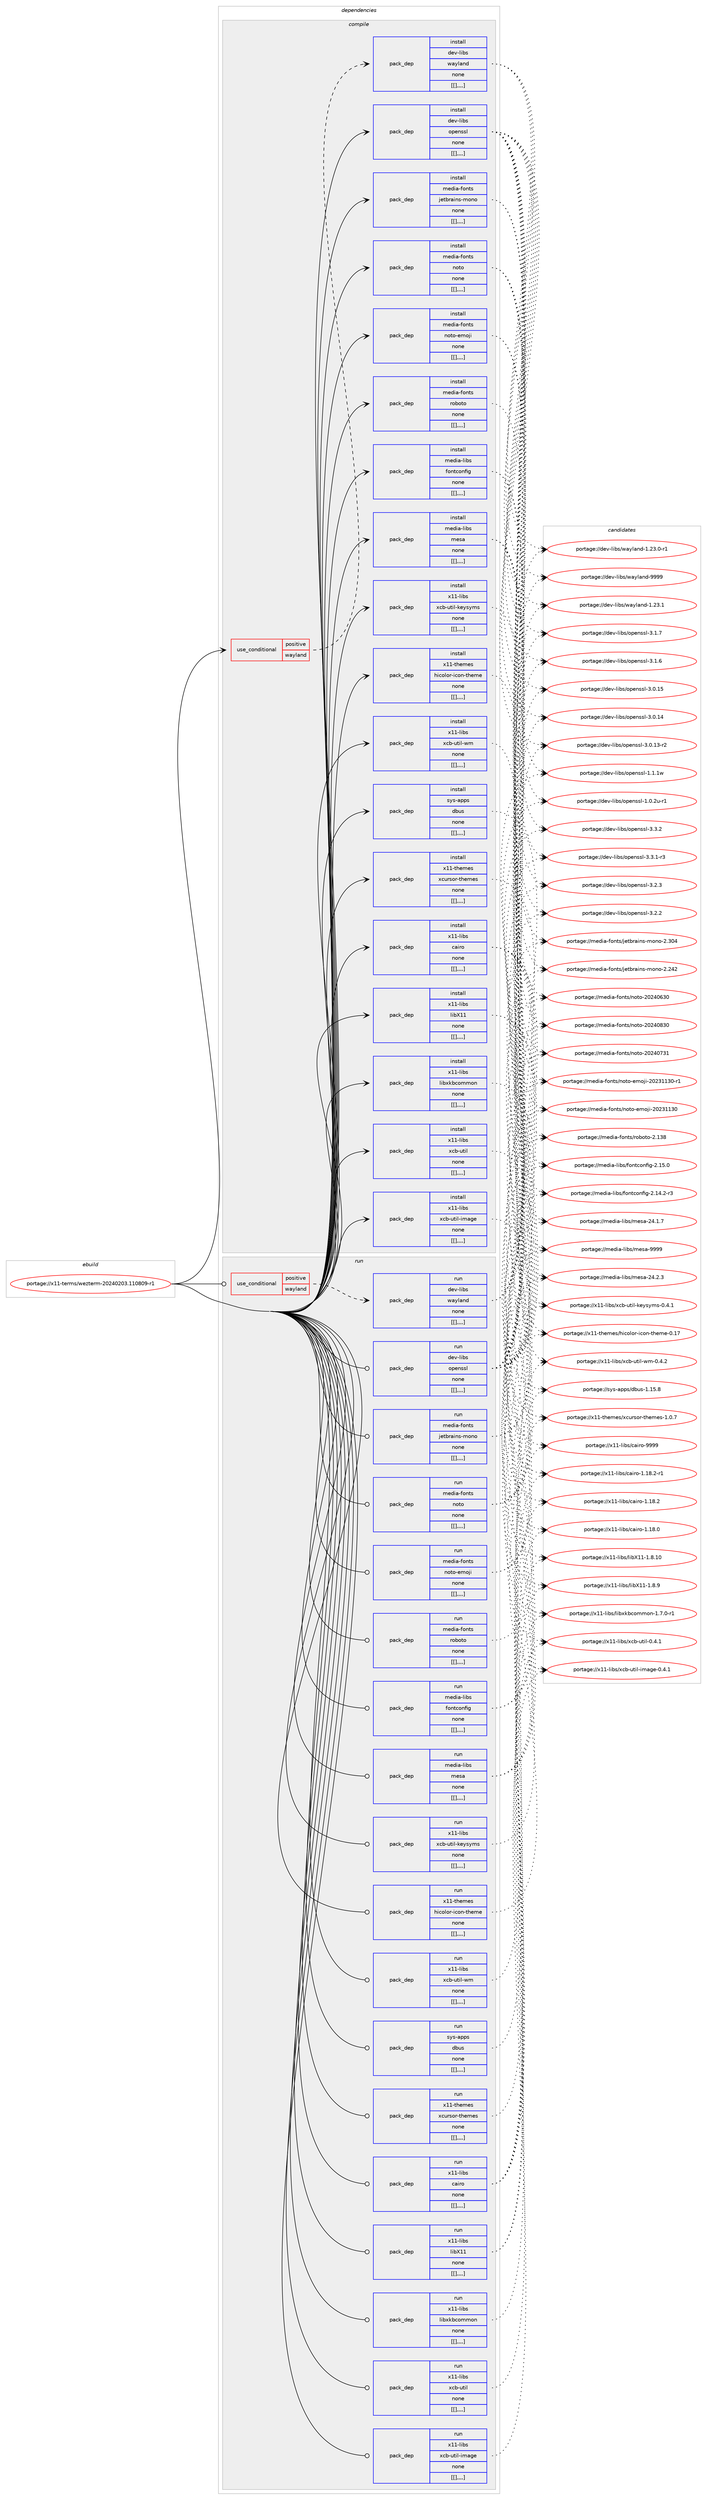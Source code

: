 digraph prolog {

# *************
# Graph options
# *************

newrank=true;
concentrate=true;
compound=true;
graph [rankdir=LR,fontname=Helvetica,fontsize=10,ranksep=1.5];#, ranksep=2.5, nodesep=0.2];
edge  [arrowhead=vee];
node  [fontname=Helvetica,fontsize=10];

# **********
# The ebuild
# **********

subgraph cluster_leftcol {
color=gray;
label=<<i>ebuild</i>>;
id [label="portage://x11-terms/wezterm-20240203.110809-r1", color=red, width=4, href="../x11-terms/wezterm-20240203.110809-r1.svg"];
}

# ****************
# The dependencies
# ****************

subgraph cluster_midcol {
color=gray;
label=<<i>dependencies</i>>;
subgraph cluster_compile {
fillcolor="#eeeeee";
style=filled;
label=<<i>compile</i>>;
subgraph cond128428 {
dependency481149 [label=<<TABLE BORDER="0" CELLBORDER="1" CELLSPACING="0" CELLPADDING="4"><TR><TD ROWSPAN="3" CELLPADDING="10">use_conditional</TD></TR><TR><TD>positive</TD></TR><TR><TD>wayland</TD></TR></TABLE>>, shape=none, color=red];
subgraph pack349274 {
dependency481150 [label=<<TABLE BORDER="0" CELLBORDER="1" CELLSPACING="0" CELLPADDING="4" WIDTH="220"><TR><TD ROWSPAN="6" CELLPADDING="30">pack_dep</TD></TR><TR><TD WIDTH="110">install</TD></TR><TR><TD>dev-libs</TD></TR><TR><TD>wayland</TD></TR><TR><TD>none</TD></TR><TR><TD>[[],,,,]</TD></TR></TABLE>>, shape=none, color=blue];
}
dependency481149:e -> dependency481150:w [weight=20,style="dashed",arrowhead="vee"];
}
id:e -> dependency481149:w [weight=20,style="solid",arrowhead="vee"];
subgraph pack349275 {
dependency481151 [label=<<TABLE BORDER="0" CELLBORDER="1" CELLSPACING="0" CELLPADDING="4" WIDTH="220"><TR><TD ROWSPAN="6" CELLPADDING="30">pack_dep</TD></TR><TR><TD WIDTH="110">install</TD></TR><TR><TD>dev-libs</TD></TR><TR><TD>openssl</TD></TR><TR><TD>none</TD></TR><TR><TD>[[],,,,]</TD></TR></TABLE>>, shape=none, color=blue];
}
id:e -> dependency481151:w [weight=20,style="solid",arrowhead="vee"];
subgraph pack349276 {
dependency481152 [label=<<TABLE BORDER="0" CELLBORDER="1" CELLSPACING="0" CELLPADDING="4" WIDTH="220"><TR><TD ROWSPAN="6" CELLPADDING="30">pack_dep</TD></TR><TR><TD WIDTH="110">install</TD></TR><TR><TD>media-fonts</TD></TR><TR><TD>jetbrains-mono</TD></TR><TR><TD>none</TD></TR><TR><TD>[[],,,,]</TD></TR></TABLE>>, shape=none, color=blue];
}
id:e -> dependency481152:w [weight=20,style="solid",arrowhead="vee"];
subgraph pack349277 {
dependency481153 [label=<<TABLE BORDER="0" CELLBORDER="1" CELLSPACING="0" CELLPADDING="4" WIDTH="220"><TR><TD ROWSPAN="6" CELLPADDING="30">pack_dep</TD></TR><TR><TD WIDTH="110">install</TD></TR><TR><TD>media-fonts</TD></TR><TR><TD>noto</TD></TR><TR><TD>none</TD></TR><TR><TD>[[],,,,]</TD></TR></TABLE>>, shape=none, color=blue];
}
id:e -> dependency481153:w [weight=20,style="solid",arrowhead="vee"];
subgraph pack349278 {
dependency481154 [label=<<TABLE BORDER="0" CELLBORDER="1" CELLSPACING="0" CELLPADDING="4" WIDTH="220"><TR><TD ROWSPAN="6" CELLPADDING="30">pack_dep</TD></TR><TR><TD WIDTH="110">install</TD></TR><TR><TD>media-fonts</TD></TR><TR><TD>noto-emoji</TD></TR><TR><TD>none</TD></TR><TR><TD>[[],,,,]</TD></TR></TABLE>>, shape=none, color=blue];
}
id:e -> dependency481154:w [weight=20,style="solid",arrowhead="vee"];
subgraph pack349279 {
dependency481155 [label=<<TABLE BORDER="0" CELLBORDER="1" CELLSPACING="0" CELLPADDING="4" WIDTH="220"><TR><TD ROWSPAN="6" CELLPADDING="30">pack_dep</TD></TR><TR><TD WIDTH="110">install</TD></TR><TR><TD>media-fonts</TD></TR><TR><TD>roboto</TD></TR><TR><TD>none</TD></TR><TR><TD>[[],,,,]</TD></TR></TABLE>>, shape=none, color=blue];
}
id:e -> dependency481155:w [weight=20,style="solid",arrowhead="vee"];
subgraph pack349280 {
dependency481156 [label=<<TABLE BORDER="0" CELLBORDER="1" CELLSPACING="0" CELLPADDING="4" WIDTH="220"><TR><TD ROWSPAN="6" CELLPADDING="30">pack_dep</TD></TR><TR><TD WIDTH="110">install</TD></TR><TR><TD>media-libs</TD></TR><TR><TD>fontconfig</TD></TR><TR><TD>none</TD></TR><TR><TD>[[],,,,]</TD></TR></TABLE>>, shape=none, color=blue];
}
id:e -> dependency481156:w [weight=20,style="solid",arrowhead="vee"];
subgraph pack349281 {
dependency481157 [label=<<TABLE BORDER="0" CELLBORDER="1" CELLSPACING="0" CELLPADDING="4" WIDTH="220"><TR><TD ROWSPAN="6" CELLPADDING="30">pack_dep</TD></TR><TR><TD WIDTH="110">install</TD></TR><TR><TD>media-libs</TD></TR><TR><TD>mesa</TD></TR><TR><TD>none</TD></TR><TR><TD>[[],,,,]</TD></TR></TABLE>>, shape=none, color=blue];
}
id:e -> dependency481157:w [weight=20,style="solid",arrowhead="vee"];
subgraph pack349282 {
dependency481158 [label=<<TABLE BORDER="0" CELLBORDER="1" CELLSPACING="0" CELLPADDING="4" WIDTH="220"><TR><TD ROWSPAN="6" CELLPADDING="30">pack_dep</TD></TR><TR><TD WIDTH="110">install</TD></TR><TR><TD>sys-apps</TD></TR><TR><TD>dbus</TD></TR><TR><TD>none</TD></TR><TR><TD>[[],,,,]</TD></TR></TABLE>>, shape=none, color=blue];
}
id:e -> dependency481158:w [weight=20,style="solid",arrowhead="vee"];
subgraph pack349283 {
dependency481159 [label=<<TABLE BORDER="0" CELLBORDER="1" CELLSPACING="0" CELLPADDING="4" WIDTH="220"><TR><TD ROWSPAN="6" CELLPADDING="30">pack_dep</TD></TR><TR><TD WIDTH="110">install</TD></TR><TR><TD>x11-libs</TD></TR><TR><TD>cairo</TD></TR><TR><TD>none</TD></TR><TR><TD>[[],,,,]</TD></TR></TABLE>>, shape=none, color=blue];
}
id:e -> dependency481159:w [weight=20,style="solid",arrowhead="vee"];
subgraph pack349284 {
dependency481160 [label=<<TABLE BORDER="0" CELLBORDER="1" CELLSPACING="0" CELLPADDING="4" WIDTH="220"><TR><TD ROWSPAN="6" CELLPADDING="30">pack_dep</TD></TR><TR><TD WIDTH="110">install</TD></TR><TR><TD>x11-libs</TD></TR><TR><TD>libX11</TD></TR><TR><TD>none</TD></TR><TR><TD>[[],,,,]</TD></TR></TABLE>>, shape=none, color=blue];
}
id:e -> dependency481160:w [weight=20,style="solid",arrowhead="vee"];
subgraph pack349285 {
dependency481161 [label=<<TABLE BORDER="0" CELLBORDER="1" CELLSPACING="0" CELLPADDING="4" WIDTH="220"><TR><TD ROWSPAN="6" CELLPADDING="30">pack_dep</TD></TR><TR><TD WIDTH="110">install</TD></TR><TR><TD>x11-libs</TD></TR><TR><TD>libxkbcommon</TD></TR><TR><TD>none</TD></TR><TR><TD>[[],,,,]</TD></TR></TABLE>>, shape=none, color=blue];
}
id:e -> dependency481161:w [weight=20,style="solid",arrowhead="vee"];
subgraph pack349286 {
dependency481162 [label=<<TABLE BORDER="0" CELLBORDER="1" CELLSPACING="0" CELLPADDING="4" WIDTH="220"><TR><TD ROWSPAN="6" CELLPADDING="30">pack_dep</TD></TR><TR><TD WIDTH="110">install</TD></TR><TR><TD>x11-libs</TD></TR><TR><TD>xcb-util</TD></TR><TR><TD>none</TD></TR><TR><TD>[[],,,,]</TD></TR></TABLE>>, shape=none, color=blue];
}
id:e -> dependency481162:w [weight=20,style="solid",arrowhead="vee"];
subgraph pack349287 {
dependency481163 [label=<<TABLE BORDER="0" CELLBORDER="1" CELLSPACING="0" CELLPADDING="4" WIDTH="220"><TR><TD ROWSPAN="6" CELLPADDING="30">pack_dep</TD></TR><TR><TD WIDTH="110">install</TD></TR><TR><TD>x11-libs</TD></TR><TR><TD>xcb-util-image</TD></TR><TR><TD>none</TD></TR><TR><TD>[[],,,,]</TD></TR></TABLE>>, shape=none, color=blue];
}
id:e -> dependency481163:w [weight=20,style="solid",arrowhead="vee"];
subgraph pack349288 {
dependency481164 [label=<<TABLE BORDER="0" CELLBORDER="1" CELLSPACING="0" CELLPADDING="4" WIDTH="220"><TR><TD ROWSPAN="6" CELLPADDING="30">pack_dep</TD></TR><TR><TD WIDTH="110">install</TD></TR><TR><TD>x11-libs</TD></TR><TR><TD>xcb-util-keysyms</TD></TR><TR><TD>none</TD></TR><TR><TD>[[],,,,]</TD></TR></TABLE>>, shape=none, color=blue];
}
id:e -> dependency481164:w [weight=20,style="solid",arrowhead="vee"];
subgraph pack349289 {
dependency481165 [label=<<TABLE BORDER="0" CELLBORDER="1" CELLSPACING="0" CELLPADDING="4" WIDTH="220"><TR><TD ROWSPAN="6" CELLPADDING="30">pack_dep</TD></TR><TR><TD WIDTH="110">install</TD></TR><TR><TD>x11-libs</TD></TR><TR><TD>xcb-util-wm</TD></TR><TR><TD>none</TD></TR><TR><TD>[[],,,,]</TD></TR></TABLE>>, shape=none, color=blue];
}
id:e -> dependency481165:w [weight=20,style="solid",arrowhead="vee"];
subgraph pack349290 {
dependency481166 [label=<<TABLE BORDER="0" CELLBORDER="1" CELLSPACING="0" CELLPADDING="4" WIDTH="220"><TR><TD ROWSPAN="6" CELLPADDING="30">pack_dep</TD></TR><TR><TD WIDTH="110">install</TD></TR><TR><TD>x11-themes</TD></TR><TR><TD>hicolor-icon-theme</TD></TR><TR><TD>none</TD></TR><TR><TD>[[],,,,]</TD></TR></TABLE>>, shape=none, color=blue];
}
id:e -> dependency481166:w [weight=20,style="solid",arrowhead="vee"];
subgraph pack349291 {
dependency481167 [label=<<TABLE BORDER="0" CELLBORDER="1" CELLSPACING="0" CELLPADDING="4" WIDTH="220"><TR><TD ROWSPAN="6" CELLPADDING="30">pack_dep</TD></TR><TR><TD WIDTH="110">install</TD></TR><TR><TD>x11-themes</TD></TR><TR><TD>xcursor-themes</TD></TR><TR><TD>none</TD></TR><TR><TD>[[],,,,]</TD></TR></TABLE>>, shape=none, color=blue];
}
id:e -> dependency481167:w [weight=20,style="solid",arrowhead="vee"];
}
subgraph cluster_compileandrun {
fillcolor="#eeeeee";
style=filled;
label=<<i>compile and run</i>>;
}
subgraph cluster_run {
fillcolor="#eeeeee";
style=filled;
label=<<i>run</i>>;
subgraph cond128429 {
dependency481168 [label=<<TABLE BORDER="0" CELLBORDER="1" CELLSPACING="0" CELLPADDING="4"><TR><TD ROWSPAN="3" CELLPADDING="10">use_conditional</TD></TR><TR><TD>positive</TD></TR><TR><TD>wayland</TD></TR></TABLE>>, shape=none, color=red];
subgraph pack349292 {
dependency481169 [label=<<TABLE BORDER="0" CELLBORDER="1" CELLSPACING="0" CELLPADDING="4" WIDTH="220"><TR><TD ROWSPAN="6" CELLPADDING="30">pack_dep</TD></TR><TR><TD WIDTH="110">run</TD></TR><TR><TD>dev-libs</TD></TR><TR><TD>wayland</TD></TR><TR><TD>none</TD></TR><TR><TD>[[],,,,]</TD></TR></TABLE>>, shape=none, color=blue];
}
dependency481168:e -> dependency481169:w [weight=20,style="dashed",arrowhead="vee"];
}
id:e -> dependency481168:w [weight=20,style="solid",arrowhead="odot"];
subgraph pack349293 {
dependency481170 [label=<<TABLE BORDER="0" CELLBORDER="1" CELLSPACING="0" CELLPADDING="4" WIDTH="220"><TR><TD ROWSPAN="6" CELLPADDING="30">pack_dep</TD></TR><TR><TD WIDTH="110">run</TD></TR><TR><TD>dev-libs</TD></TR><TR><TD>openssl</TD></TR><TR><TD>none</TD></TR><TR><TD>[[],,,,]</TD></TR></TABLE>>, shape=none, color=blue];
}
id:e -> dependency481170:w [weight=20,style="solid",arrowhead="odot"];
subgraph pack349294 {
dependency481171 [label=<<TABLE BORDER="0" CELLBORDER="1" CELLSPACING="0" CELLPADDING="4" WIDTH="220"><TR><TD ROWSPAN="6" CELLPADDING="30">pack_dep</TD></TR><TR><TD WIDTH="110">run</TD></TR><TR><TD>media-fonts</TD></TR><TR><TD>jetbrains-mono</TD></TR><TR><TD>none</TD></TR><TR><TD>[[],,,,]</TD></TR></TABLE>>, shape=none, color=blue];
}
id:e -> dependency481171:w [weight=20,style="solid",arrowhead="odot"];
subgraph pack349295 {
dependency481172 [label=<<TABLE BORDER="0" CELLBORDER="1" CELLSPACING="0" CELLPADDING="4" WIDTH="220"><TR><TD ROWSPAN="6" CELLPADDING="30">pack_dep</TD></TR><TR><TD WIDTH="110">run</TD></TR><TR><TD>media-fonts</TD></TR><TR><TD>noto</TD></TR><TR><TD>none</TD></TR><TR><TD>[[],,,,]</TD></TR></TABLE>>, shape=none, color=blue];
}
id:e -> dependency481172:w [weight=20,style="solid",arrowhead="odot"];
subgraph pack349296 {
dependency481173 [label=<<TABLE BORDER="0" CELLBORDER="1" CELLSPACING="0" CELLPADDING="4" WIDTH="220"><TR><TD ROWSPAN="6" CELLPADDING="30">pack_dep</TD></TR><TR><TD WIDTH="110">run</TD></TR><TR><TD>media-fonts</TD></TR><TR><TD>noto-emoji</TD></TR><TR><TD>none</TD></TR><TR><TD>[[],,,,]</TD></TR></TABLE>>, shape=none, color=blue];
}
id:e -> dependency481173:w [weight=20,style="solid",arrowhead="odot"];
subgraph pack349297 {
dependency481174 [label=<<TABLE BORDER="0" CELLBORDER="1" CELLSPACING="0" CELLPADDING="4" WIDTH="220"><TR><TD ROWSPAN="6" CELLPADDING="30">pack_dep</TD></TR><TR><TD WIDTH="110">run</TD></TR><TR><TD>media-fonts</TD></TR><TR><TD>roboto</TD></TR><TR><TD>none</TD></TR><TR><TD>[[],,,,]</TD></TR></TABLE>>, shape=none, color=blue];
}
id:e -> dependency481174:w [weight=20,style="solid",arrowhead="odot"];
subgraph pack349298 {
dependency481175 [label=<<TABLE BORDER="0" CELLBORDER="1" CELLSPACING="0" CELLPADDING="4" WIDTH="220"><TR><TD ROWSPAN="6" CELLPADDING="30">pack_dep</TD></TR><TR><TD WIDTH="110">run</TD></TR><TR><TD>media-libs</TD></TR><TR><TD>fontconfig</TD></TR><TR><TD>none</TD></TR><TR><TD>[[],,,,]</TD></TR></TABLE>>, shape=none, color=blue];
}
id:e -> dependency481175:w [weight=20,style="solid",arrowhead="odot"];
subgraph pack349299 {
dependency481176 [label=<<TABLE BORDER="0" CELLBORDER="1" CELLSPACING="0" CELLPADDING="4" WIDTH="220"><TR><TD ROWSPAN="6" CELLPADDING="30">pack_dep</TD></TR><TR><TD WIDTH="110">run</TD></TR><TR><TD>media-libs</TD></TR><TR><TD>mesa</TD></TR><TR><TD>none</TD></TR><TR><TD>[[],,,,]</TD></TR></TABLE>>, shape=none, color=blue];
}
id:e -> dependency481176:w [weight=20,style="solid",arrowhead="odot"];
subgraph pack349300 {
dependency481177 [label=<<TABLE BORDER="0" CELLBORDER="1" CELLSPACING="0" CELLPADDING="4" WIDTH="220"><TR><TD ROWSPAN="6" CELLPADDING="30">pack_dep</TD></TR><TR><TD WIDTH="110">run</TD></TR><TR><TD>sys-apps</TD></TR><TR><TD>dbus</TD></TR><TR><TD>none</TD></TR><TR><TD>[[],,,,]</TD></TR></TABLE>>, shape=none, color=blue];
}
id:e -> dependency481177:w [weight=20,style="solid",arrowhead="odot"];
subgraph pack349301 {
dependency481178 [label=<<TABLE BORDER="0" CELLBORDER="1" CELLSPACING="0" CELLPADDING="4" WIDTH="220"><TR><TD ROWSPAN="6" CELLPADDING="30">pack_dep</TD></TR><TR><TD WIDTH="110">run</TD></TR><TR><TD>x11-libs</TD></TR><TR><TD>cairo</TD></TR><TR><TD>none</TD></TR><TR><TD>[[],,,,]</TD></TR></TABLE>>, shape=none, color=blue];
}
id:e -> dependency481178:w [weight=20,style="solid",arrowhead="odot"];
subgraph pack349302 {
dependency481179 [label=<<TABLE BORDER="0" CELLBORDER="1" CELLSPACING="0" CELLPADDING="4" WIDTH="220"><TR><TD ROWSPAN="6" CELLPADDING="30">pack_dep</TD></TR><TR><TD WIDTH="110">run</TD></TR><TR><TD>x11-libs</TD></TR><TR><TD>libX11</TD></TR><TR><TD>none</TD></TR><TR><TD>[[],,,,]</TD></TR></TABLE>>, shape=none, color=blue];
}
id:e -> dependency481179:w [weight=20,style="solid",arrowhead="odot"];
subgraph pack349303 {
dependency481180 [label=<<TABLE BORDER="0" CELLBORDER="1" CELLSPACING="0" CELLPADDING="4" WIDTH="220"><TR><TD ROWSPAN="6" CELLPADDING="30">pack_dep</TD></TR><TR><TD WIDTH="110">run</TD></TR><TR><TD>x11-libs</TD></TR><TR><TD>libxkbcommon</TD></TR><TR><TD>none</TD></TR><TR><TD>[[],,,,]</TD></TR></TABLE>>, shape=none, color=blue];
}
id:e -> dependency481180:w [weight=20,style="solid",arrowhead="odot"];
subgraph pack349304 {
dependency481181 [label=<<TABLE BORDER="0" CELLBORDER="1" CELLSPACING="0" CELLPADDING="4" WIDTH="220"><TR><TD ROWSPAN="6" CELLPADDING="30">pack_dep</TD></TR><TR><TD WIDTH="110">run</TD></TR><TR><TD>x11-libs</TD></TR><TR><TD>xcb-util</TD></TR><TR><TD>none</TD></TR><TR><TD>[[],,,,]</TD></TR></TABLE>>, shape=none, color=blue];
}
id:e -> dependency481181:w [weight=20,style="solid",arrowhead="odot"];
subgraph pack349305 {
dependency481182 [label=<<TABLE BORDER="0" CELLBORDER="1" CELLSPACING="0" CELLPADDING="4" WIDTH="220"><TR><TD ROWSPAN="6" CELLPADDING="30">pack_dep</TD></TR><TR><TD WIDTH="110">run</TD></TR><TR><TD>x11-libs</TD></TR><TR><TD>xcb-util-image</TD></TR><TR><TD>none</TD></TR><TR><TD>[[],,,,]</TD></TR></TABLE>>, shape=none, color=blue];
}
id:e -> dependency481182:w [weight=20,style="solid",arrowhead="odot"];
subgraph pack349306 {
dependency481183 [label=<<TABLE BORDER="0" CELLBORDER="1" CELLSPACING="0" CELLPADDING="4" WIDTH="220"><TR><TD ROWSPAN="6" CELLPADDING="30">pack_dep</TD></TR><TR><TD WIDTH="110">run</TD></TR><TR><TD>x11-libs</TD></TR><TR><TD>xcb-util-keysyms</TD></TR><TR><TD>none</TD></TR><TR><TD>[[],,,,]</TD></TR></TABLE>>, shape=none, color=blue];
}
id:e -> dependency481183:w [weight=20,style="solid",arrowhead="odot"];
subgraph pack349307 {
dependency481184 [label=<<TABLE BORDER="0" CELLBORDER="1" CELLSPACING="0" CELLPADDING="4" WIDTH="220"><TR><TD ROWSPAN="6" CELLPADDING="30">pack_dep</TD></TR><TR><TD WIDTH="110">run</TD></TR><TR><TD>x11-libs</TD></TR><TR><TD>xcb-util-wm</TD></TR><TR><TD>none</TD></TR><TR><TD>[[],,,,]</TD></TR></TABLE>>, shape=none, color=blue];
}
id:e -> dependency481184:w [weight=20,style="solid",arrowhead="odot"];
subgraph pack349308 {
dependency481185 [label=<<TABLE BORDER="0" CELLBORDER="1" CELLSPACING="0" CELLPADDING="4" WIDTH="220"><TR><TD ROWSPAN="6" CELLPADDING="30">pack_dep</TD></TR><TR><TD WIDTH="110">run</TD></TR><TR><TD>x11-themes</TD></TR><TR><TD>hicolor-icon-theme</TD></TR><TR><TD>none</TD></TR><TR><TD>[[],,,,]</TD></TR></TABLE>>, shape=none, color=blue];
}
id:e -> dependency481185:w [weight=20,style="solid",arrowhead="odot"];
subgraph pack349309 {
dependency481186 [label=<<TABLE BORDER="0" CELLBORDER="1" CELLSPACING="0" CELLPADDING="4" WIDTH="220"><TR><TD ROWSPAN="6" CELLPADDING="30">pack_dep</TD></TR><TR><TD WIDTH="110">run</TD></TR><TR><TD>x11-themes</TD></TR><TR><TD>xcursor-themes</TD></TR><TR><TD>none</TD></TR><TR><TD>[[],,,,]</TD></TR></TABLE>>, shape=none, color=blue];
}
id:e -> dependency481186:w [weight=20,style="solid",arrowhead="odot"];
}
}

# **************
# The candidates
# **************

subgraph cluster_choices {
rank=same;
color=gray;
label=<<i>candidates</i>>;

subgraph choice349274 {
color=black;
nodesep=1;
choice10010111845108105981154711997121108971101004557575757 [label="portage://dev-libs/wayland-9999", color=red, width=4,href="../dev-libs/wayland-9999.svg"];
choice100101118451081059811547119971211089711010045494650514649 [label="portage://dev-libs/wayland-1.23.1", color=red, width=4,href="../dev-libs/wayland-1.23.1.svg"];
choice1001011184510810598115471199712110897110100454946505146484511449 [label="portage://dev-libs/wayland-1.23.0-r1", color=red, width=4,href="../dev-libs/wayland-1.23.0-r1.svg"];
dependency481150:e -> choice10010111845108105981154711997121108971101004557575757:w [style=dotted,weight="100"];
dependency481150:e -> choice100101118451081059811547119971211089711010045494650514649:w [style=dotted,weight="100"];
dependency481150:e -> choice1001011184510810598115471199712110897110100454946505146484511449:w [style=dotted,weight="100"];
}
subgraph choice349275 {
color=black;
nodesep=1;
choice100101118451081059811547111112101110115115108455146514650 [label="portage://dev-libs/openssl-3.3.2", color=red, width=4,href="../dev-libs/openssl-3.3.2.svg"];
choice1001011184510810598115471111121011101151151084551465146494511451 [label="portage://dev-libs/openssl-3.3.1-r3", color=red, width=4,href="../dev-libs/openssl-3.3.1-r3.svg"];
choice100101118451081059811547111112101110115115108455146504651 [label="portage://dev-libs/openssl-3.2.3", color=red, width=4,href="../dev-libs/openssl-3.2.3.svg"];
choice100101118451081059811547111112101110115115108455146504650 [label="portage://dev-libs/openssl-3.2.2", color=red, width=4,href="../dev-libs/openssl-3.2.2.svg"];
choice100101118451081059811547111112101110115115108455146494655 [label="portage://dev-libs/openssl-3.1.7", color=red, width=4,href="../dev-libs/openssl-3.1.7.svg"];
choice100101118451081059811547111112101110115115108455146494654 [label="portage://dev-libs/openssl-3.1.6", color=red, width=4,href="../dev-libs/openssl-3.1.6.svg"];
choice10010111845108105981154711111210111011511510845514648464953 [label="portage://dev-libs/openssl-3.0.15", color=red, width=4,href="../dev-libs/openssl-3.0.15.svg"];
choice10010111845108105981154711111210111011511510845514648464952 [label="portage://dev-libs/openssl-3.0.14", color=red, width=4,href="../dev-libs/openssl-3.0.14.svg"];
choice100101118451081059811547111112101110115115108455146484649514511450 [label="portage://dev-libs/openssl-3.0.13-r2", color=red, width=4,href="../dev-libs/openssl-3.0.13-r2.svg"];
choice100101118451081059811547111112101110115115108454946494649119 [label="portage://dev-libs/openssl-1.1.1w", color=red, width=4,href="../dev-libs/openssl-1.1.1w.svg"];
choice1001011184510810598115471111121011101151151084549464846501174511449 [label="portage://dev-libs/openssl-1.0.2u-r1", color=red, width=4,href="../dev-libs/openssl-1.0.2u-r1.svg"];
dependency481151:e -> choice100101118451081059811547111112101110115115108455146514650:w [style=dotted,weight="100"];
dependency481151:e -> choice1001011184510810598115471111121011101151151084551465146494511451:w [style=dotted,weight="100"];
dependency481151:e -> choice100101118451081059811547111112101110115115108455146504651:w [style=dotted,weight="100"];
dependency481151:e -> choice100101118451081059811547111112101110115115108455146504650:w [style=dotted,weight="100"];
dependency481151:e -> choice100101118451081059811547111112101110115115108455146494655:w [style=dotted,weight="100"];
dependency481151:e -> choice100101118451081059811547111112101110115115108455146494654:w [style=dotted,weight="100"];
dependency481151:e -> choice10010111845108105981154711111210111011511510845514648464953:w [style=dotted,weight="100"];
dependency481151:e -> choice10010111845108105981154711111210111011511510845514648464952:w [style=dotted,weight="100"];
dependency481151:e -> choice100101118451081059811547111112101110115115108455146484649514511450:w [style=dotted,weight="100"];
dependency481151:e -> choice100101118451081059811547111112101110115115108454946494649119:w [style=dotted,weight="100"];
dependency481151:e -> choice1001011184510810598115471111121011101151151084549464846501174511449:w [style=dotted,weight="100"];
}
subgraph choice349276 {
color=black;
nodesep=1;
choice109101100105974510211111011611547106101116981149710511011545109111110111455046514852 [label="portage://media-fonts/jetbrains-mono-2.304", color=red, width=4,href="../media-fonts/jetbrains-mono-2.304.svg"];
choice109101100105974510211111011611547106101116981149710511011545109111110111455046505250 [label="portage://media-fonts/jetbrains-mono-2.242", color=red, width=4,href="../media-fonts/jetbrains-mono-2.242.svg"];
dependency481152:e -> choice109101100105974510211111011611547106101116981149710511011545109111110111455046514852:w [style=dotted,weight="100"];
dependency481152:e -> choice109101100105974510211111011611547106101116981149710511011545109111110111455046505250:w [style=dotted,weight="100"];
}
subgraph choice349277 {
color=black;
nodesep=1;
choice109101100105974510211111011611547110111116111455048505248565148 [label="portage://media-fonts/noto-20240830", color=red, width=4,href="../media-fonts/noto-20240830.svg"];
choice109101100105974510211111011611547110111116111455048505248555149 [label="portage://media-fonts/noto-20240731", color=red, width=4,href="../media-fonts/noto-20240731.svg"];
choice109101100105974510211111011611547110111116111455048505248545148 [label="portage://media-fonts/noto-20240630", color=red, width=4,href="../media-fonts/noto-20240630.svg"];
dependency481153:e -> choice109101100105974510211111011611547110111116111455048505248565148:w [style=dotted,weight="100"];
dependency481153:e -> choice109101100105974510211111011611547110111116111455048505248555149:w [style=dotted,weight="100"];
dependency481153:e -> choice109101100105974510211111011611547110111116111455048505248545148:w [style=dotted,weight="100"];
}
subgraph choice349278 {
color=black;
nodesep=1;
choice109101100105974510211111011611547110111116111451011091111061054550485051494951484511449 [label="portage://media-fonts/noto-emoji-20231130-r1", color=red, width=4,href="../media-fonts/noto-emoji-20231130-r1.svg"];
choice10910110010597451021111101161154711011111611145101109111106105455048505149495148 [label="portage://media-fonts/noto-emoji-20231130", color=red, width=4,href="../media-fonts/noto-emoji-20231130.svg"];
dependency481154:e -> choice109101100105974510211111011611547110111116111451011091111061054550485051494951484511449:w [style=dotted,weight="100"];
dependency481154:e -> choice10910110010597451021111101161154711011111611145101109111106105455048505149495148:w [style=dotted,weight="100"];
}
subgraph choice349279 {
color=black;
nodesep=1;
choice10910110010597451021111101161154711411198111116111455046495156 [label="portage://media-fonts/roboto-2.138", color=red, width=4,href="../media-fonts/roboto-2.138.svg"];
dependency481155:e -> choice10910110010597451021111101161154711411198111116111455046495156:w [style=dotted,weight="100"];
}
subgraph choice349280 {
color=black;
nodesep=1;
choice109101100105974510810598115471021111101169911111010210510345504649534648 [label="portage://media-libs/fontconfig-2.15.0", color=red, width=4,href="../media-libs/fontconfig-2.15.0.svg"];
choice1091011001059745108105981154710211111011699111110102105103455046495246504511451 [label="portage://media-libs/fontconfig-2.14.2-r3", color=red, width=4,href="../media-libs/fontconfig-2.14.2-r3.svg"];
dependency481156:e -> choice109101100105974510810598115471021111101169911111010210510345504649534648:w [style=dotted,weight="100"];
dependency481156:e -> choice1091011001059745108105981154710211111011699111110102105103455046495246504511451:w [style=dotted,weight="100"];
}
subgraph choice349281 {
color=black;
nodesep=1;
choice10910110010597451081059811547109101115974557575757 [label="portage://media-libs/mesa-9999", color=red, width=4,href="../media-libs/mesa-9999.svg"];
choice109101100105974510810598115471091011159745505246504651 [label="portage://media-libs/mesa-24.2.3", color=red, width=4,href="../media-libs/mesa-24.2.3.svg"];
choice109101100105974510810598115471091011159745505246494655 [label="portage://media-libs/mesa-24.1.7", color=red, width=4,href="../media-libs/mesa-24.1.7.svg"];
dependency481157:e -> choice10910110010597451081059811547109101115974557575757:w [style=dotted,weight="100"];
dependency481157:e -> choice109101100105974510810598115471091011159745505246504651:w [style=dotted,weight="100"];
dependency481157:e -> choice109101100105974510810598115471091011159745505246494655:w [style=dotted,weight="100"];
}
subgraph choice349282 {
color=black;
nodesep=1;
choice1151211154597112112115471009811711545494649534656 [label="portage://sys-apps/dbus-1.15.8", color=red, width=4,href="../sys-apps/dbus-1.15.8.svg"];
dependency481158:e -> choice1151211154597112112115471009811711545494649534656:w [style=dotted,weight="100"];
}
subgraph choice349283 {
color=black;
nodesep=1;
choice120494945108105981154799971051141114557575757 [label="portage://x11-libs/cairo-9999", color=red, width=4,href="../x11-libs/cairo-9999.svg"];
choice12049494510810598115479997105114111454946495646504511449 [label="portage://x11-libs/cairo-1.18.2-r1", color=red, width=4,href="../x11-libs/cairo-1.18.2-r1.svg"];
choice1204949451081059811547999710511411145494649564650 [label="portage://x11-libs/cairo-1.18.2", color=red, width=4,href="../x11-libs/cairo-1.18.2.svg"];
choice1204949451081059811547999710511411145494649564648 [label="portage://x11-libs/cairo-1.18.0", color=red, width=4,href="../x11-libs/cairo-1.18.0.svg"];
dependency481159:e -> choice120494945108105981154799971051141114557575757:w [style=dotted,weight="100"];
dependency481159:e -> choice12049494510810598115479997105114111454946495646504511449:w [style=dotted,weight="100"];
dependency481159:e -> choice1204949451081059811547999710511411145494649564650:w [style=dotted,weight="100"];
dependency481159:e -> choice1204949451081059811547999710511411145494649564648:w [style=dotted,weight="100"];
}
subgraph choice349284 {
color=black;
nodesep=1;
choice12049494510810598115471081059888494945494656464948 [label="portage://x11-libs/libX11-1.8.10", color=red, width=4,href="../x11-libs/libX11-1.8.10.svg"];
choice120494945108105981154710810598884949454946564657 [label="portage://x11-libs/libX11-1.8.9", color=red, width=4,href="../x11-libs/libX11-1.8.9.svg"];
dependency481160:e -> choice12049494510810598115471081059888494945494656464948:w [style=dotted,weight="100"];
dependency481160:e -> choice120494945108105981154710810598884949454946564657:w [style=dotted,weight="100"];
}
subgraph choice349285 {
color=black;
nodesep=1;
choice12049494510810598115471081059812010798991111091091111104549465546484511449 [label="portage://x11-libs/libxkbcommon-1.7.0-r1", color=red, width=4,href="../x11-libs/libxkbcommon-1.7.0-r1.svg"];
dependency481161:e -> choice12049494510810598115471081059812010798991111091091111104549465546484511449:w [style=dotted,weight="100"];
}
subgraph choice349286 {
color=black;
nodesep=1;
choice1204949451081059811547120999845117116105108454846524649 [label="portage://x11-libs/xcb-util-0.4.1", color=red, width=4,href="../x11-libs/xcb-util-0.4.1.svg"];
dependency481162:e -> choice1204949451081059811547120999845117116105108454846524649:w [style=dotted,weight="100"];
}
subgraph choice349287 {
color=black;
nodesep=1;
choice12049494510810598115471209998451171161051084510510997103101454846524649 [label="portage://x11-libs/xcb-util-image-0.4.1", color=red, width=4,href="../x11-libs/xcb-util-image-0.4.1.svg"];
dependency481163:e -> choice12049494510810598115471209998451171161051084510510997103101454846524649:w [style=dotted,weight="100"];
}
subgraph choice349288 {
color=black;
nodesep=1;
choice120494945108105981154712099984511711610510845107101121115121109115454846524649 [label="portage://x11-libs/xcb-util-keysyms-0.4.1", color=red, width=4,href="../x11-libs/xcb-util-keysyms-0.4.1.svg"];
dependency481164:e -> choice120494945108105981154712099984511711610510845107101121115121109115454846524649:w [style=dotted,weight="100"];
}
subgraph choice349289 {
color=black;
nodesep=1;
choice120494945108105981154712099984511711610510845119109454846524650 [label="portage://x11-libs/xcb-util-wm-0.4.2", color=red, width=4,href="../x11-libs/xcb-util-wm-0.4.2.svg"];
dependency481165:e -> choice120494945108105981154712099984511711610510845119109454846524650:w [style=dotted,weight="100"];
}
subgraph choice349290 {
color=black;
nodesep=1;
choice12049494511610410110910111547104105991111081111144510599111110451161041011091014548464955 [label="portage://x11-themes/hicolor-icon-theme-0.17", color=red, width=4,href="../x11-themes/hicolor-icon-theme-0.17.svg"];
dependency481166:e -> choice12049494511610410110910111547104105991111081111144510599111110451161041011091014548464955:w [style=dotted,weight="100"];
}
subgraph choice349291 {
color=black;
nodesep=1;
choice120494945116104101109101115471209911711411511111445116104101109101115454946484655 [label="portage://x11-themes/xcursor-themes-1.0.7", color=red, width=4,href="../x11-themes/xcursor-themes-1.0.7.svg"];
dependency481167:e -> choice120494945116104101109101115471209911711411511111445116104101109101115454946484655:w [style=dotted,weight="100"];
}
subgraph choice349292 {
color=black;
nodesep=1;
choice10010111845108105981154711997121108971101004557575757 [label="portage://dev-libs/wayland-9999", color=red, width=4,href="../dev-libs/wayland-9999.svg"];
choice100101118451081059811547119971211089711010045494650514649 [label="portage://dev-libs/wayland-1.23.1", color=red, width=4,href="../dev-libs/wayland-1.23.1.svg"];
choice1001011184510810598115471199712110897110100454946505146484511449 [label="portage://dev-libs/wayland-1.23.0-r1", color=red, width=4,href="../dev-libs/wayland-1.23.0-r1.svg"];
dependency481169:e -> choice10010111845108105981154711997121108971101004557575757:w [style=dotted,weight="100"];
dependency481169:e -> choice100101118451081059811547119971211089711010045494650514649:w [style=dotted,weight="100"];
dependency481169:e -> choice1001011184510810598115471199712110897110100454946505146484511449:w [style=dotted,weight="100"];
}
subgraph choice349293 {
color=black;
nodesep=1;
choice100101118451081059811547111112101110115115108455146514650 [label="portage://dev-libs/openssl-3.3.2", color=red, width=4,href="../dev-libs/openssl-3.3.2.svg"];
choice1001011184510810598115471111121011101151151084551465146494511451 [label="portage://dev-libs/openssl-3.3.1-r3", color=red, width=4,href="../dev-libs/openssl-3.3.1-r3.svg"];
choice100101118451081059811547111112101110115115108455146504651 [label="portage://dev-libs/openssl-3.2.3", color=red, width=4,href="../dev-libs/openssl-3.2.3.svg"];
choice100101118451081059811547111112101110115115108455146504650 [label="portage://dev-libs/openssl-3.2.2", color=red, width=4,href="../dev-libs/openssl-3.2.2.svg"];
choice100101118451081059811547111112101110115115108455146494655 [label="portage://dev-libs/openssl-3.1.7", color=red, width=4,href="../dev-libs/openssl-3.1.7.svg"];
choice100101118451081059811547111112101110115115108455146494654 [label="portage://dev-libs/openssl-3.1.6", color=red, width=4,href="../dev-libs/openssl-3.1.6.svg"];
choice10010111845108105981154711111210111011511510845514648464953 [label="portage://dev-libs/openssl-3.0.15", color=red, width=4,href="../dev-libs/openssl-3.0.15.svg"];
choice10010111845108105981154711111210111011511510845514648464952 [label="portage://dev-libs/openssl-3.0.14", color=red, width=4,href="../dev-libs/openssl-3.0.14.svg"];
choice100101118451081059811547111112101110115115108455146484649514511450 [label="portage://dev-libs/openssl-3.0.13-r2", color=red, width=4,href="../dev-libs/openssl-3.0.13-r2.svg"];
choice100101118451081059811547111112101110115115108454946494649119 [label="portage://dev-libs/openssl-1.1.1w", color=red, width=4,href="../dev-libs/openssl-1.1.1w.svg"];
choice1001011184510810598115471111121011101151151084549464846501174511449 [label="portage://dev-libs/openssl-1.0.2u-r1", color=red, width=4,href="../dev-libs/openssl-1.0.2u-r1.svg"];
dependency481170:e -> choice100101118451081059811547111112101110115115108455146514650:w [style=dotted,weight="100"];
dependency481170:e -> choice1001011184510810598115471111121011101151151084551465146494511451:w [style=dotted,weight="100"];
dependency481170:e -> choice100101118451081059811547111112101110115115108455146504651:w [style=dotted,weight="100"];
dependency481170:e -> choice100101118451081059811547111112101110115115108455146504650:w [style=dotted,weight="100"];
dependency481170:e -> choice100101118451081059811547111112101110115115108455146494655:w [style=dotted,weight="100"];
dependency481170:e -> choice100101118451081059811547111112101110115115108455146494654:w [style=dotted,weight="100"];
dependency481170:e -> choice10010111845108105981154711111210111011511510845514648464953:w [style=dotted,weight="100"];
dependency481170:e -> choice10010111845108105981154711111210111011511510845514648464952:w [style=dotted,weight="100"];
dependency481170:e -> choice100101118451081059811547111112101110115115108455146484649514511450:w [style=dotted,weight="100"];
dependency481170:e -> choice100101118451081059811547111112101110115115108454946494649119:w [style=dotted,weight="100"];
dependency481170:e -> choice1001011184510810598115471111121011101151151084549464846501174511449:w [style=dotted,weight="100"];
}
subgraph choice349294 {
color=black;
nodesep=1;
choice109101100105974510211111011611547106101116981149710511011545109111110111455046514852 [label="portage://media-fonts/jetbrains-mono-2.304", color=red, width=4,href="../media-fonts/jetbrains-mono-2.304.svg"];
choice109101100105974510211111011611547106101116981149710511011545109111110111455046505250 [label="portage://media-fonts/jetbrains-mono-2.242", color=red, width=4,href="../media-fonts/jetbrains-mono-2.242.svg"];
dependency481171:e -> choice109101100105974510211111011611547106101116981149710511011545109111110111455046514852:w [style=dotted,weight="100"];
dependency481171:e -> choice109101100105974510211111011611547106101116981149710511011545109111110111455046505250:w [style=dotted,weight="100"];
}
subgraph choice349295 {
color=black;
nodesep=1;
choice109101100105974510211111011611547110111116111455048505248565148 [label="portage://media-fonts/noto-20240830", color=red, width=4,href="../media-fonts/noto-20240830.svg"];
choice109101100105974510211111011611547110111116111455048505248555149 [label="portage://media-fonts/noto-20240731", color=red, width=4,href="../media-fonts/noto-20240731.svg"];
choice109101100105974510211111011611547110111116111455048505248545148 [label="portage://media-fonts/noto-20240630", color=red, width=4,href="../media-fonts/noto-20240630.svg"];
dependency481172:e -> choice109101100105974510211111011611547110111116111455048505248565148:w [style=dotted,weight="100"];
dependency481172:e -> choice109101100105974510211111011611547110111116111455048505248555149:w [style=dotted,weight="100"];
dependency481172:e -> choice109101100105974510211111011611547110111116111455048505248545148:w [style=dotted,weight="100"];
}
subgraph choice349296 {
color=black;
nodesep=1;
choice109101100105974510211111011611547110111116111451011091111061054550485051494951484511449 [label="portage://media-fonts/noto-emoji-20231130-r1", color=red, width=4,href="../media-fonts/noto-emoji-20231130-r1.svg"];
choice10910110010597451021111101161154711011111611145101109111106105455048505149495148 [label="portage://media-fonts/noto-emoji-20231130", color=red, width=4,href="../media-fonts/noto-emoji-20231130.svg"];
dependency481173:e -> choice109101100105974510211111011611547110111116111451011091111061054550485051494951484511449:w [style=dotted,weight="100"];
dependency481173:e -> choice10910110010597451021111101161154711011111611145101109111106105455048505149495148:w [style=dotted,weight="100"];
}
subgraph choice349297 {
color=black;
nodesep=1;
choice10910110010597451021111101161154711411198111116111455046495156 [label="portage://media-fonts/roboto-2.138", color=red, width=4,href="../media-fonts/roboto-2.138.svg"];
dependency481174:e -> choice10910110010597451021111101161154711411198111116111455046495156:w [style=dotted,weight="100"];
}
subgraph choice349298 {
color=black;
nodesep=1;
choice109101100105974510810598115471021111101169911111010210510345504649534648 [label="portage://media-libs/fontconfig-2.15.0", color=red, width=4,href="../media-libs/fontconfig-2.15.0.svg"];
choice1091011001059745108105981154710211111011699111110102105103455046495246504511451 [label="portage://media-libs/fontconfig-2.14.2-r3", color=red, width=4,href="../media-libs/fontconfig-2.14.2-r3.svg"];
dependency481175:e -> choice109101100105974510810598115471021111101169911111010210510345504649534648:w [style=dotted,weight="100"];
dependency481175:e -> choice1091011001059745108105981154710211111011699111110102105103455046495246504511451:w [style=dotted,weight="100"];
}
subgraph choice349299 {
color=black;
nodesep=1;
choice10910110010597451081059811547109101115974557575757 [label="portage://media-libs/mesa-9999", color=red, width=4,href="../media-libs/mesa-9999.svg"];
choice109101100105974510810598115471091011159745505246504651 [label="portage://media-libs/mesa-24.2.3", color=red, width=4,href="../media-libs/mesa-24.2.3.svg"];
choice109101100105974510810598115471091011159745505246494655 [label="portage://media-libs/mesa-24.1.7", color=red, width=4,href="../media-libs/mesa-24.1.7.svg"];
dependency481176:e -> choice10910110010597451081059811547109101115974557575757:w [style=dotted,weight="100"];
dependency481176:e -> choice109101100105974510810598115471091011159745505246504651:w [style=dotted,weight="100"];
dependency481176:e -> choice109101100105974510810598115471091011159745505246494655:w [style=dotted,weight="100"];
}
subgraph choice349300 {
color=black;
nodesep=1;
choice1151211154597112112115471009811711545494649534656 [label="portage://sys-apps/dbus-1.15.8", color=red, width=4,href="../sys-apps/dbus-1.15.8.svg"];
dependency481177:e -> choice1151211154597112112115471009811711545494649534656:w [style=dotted,weight="100"];
}
subgraph choice349301 {
color=black;
nodesep=1;
choice120494945108105981154799971051141114557575757 [label="portage://x11-libs/cairo-9999", color=red, width=4,href="../x11-libs/cairo-9999.svg"];
choice12049494510810598115479997105114111454946495646504511449 [label="portage://x11-libs/cairo-1.18.2-r1", color=red, width=4,href="../x11-libs/cairo-1.18.2-r1.svg"];
choice1204949451081059811547999710511411145494649564650 [label="portage://x11-libs/cairo-1.18.2", color=red, width=4,href="../x11-libs/cairo-1.18.2.svg"];
choice1204949451081059811547999710511411145494649564648 [label="portage://x11-libs/cairo-1.18.0", color=red, width=4,href="../x11-libs/cairo-1.18.0.svg"];
dependency481178:e -> choice120494945108105981154799971051141114557575757:w [style=dotted,weight="100"];
dependency481178:e -> choice12049494510810598115479997105114111454946495646504511449:w [style=dotted,weight="100"];
dependency481178:e -> choice1204949451081059811547999710511411145494649564650:w [style=dotted,weight="100"];
dependency481178:e -> choice1204949451081059811547999710511411145494649564648:w [style=dotted,weight="100"];
}
subgraph choice349302 {
color=black;
nodesep=1;
choice12049494510810598115471081059888494945494656464948 [label="portage://x11-libs/libX11-1.8.10", color=red, width=4,href="../x11-libs/libX11-1.8.10.svg"];
choice120494945108105981154710810598884949454946564657 [label="portage://x11-libs/libX11-1.8.9", color=red, width=4,href="../x11-libs/libX11-1.8.9.svg"];
dependency481179:e -> choice12049494510810598115471081059888494945494656464948:w [style=dotted,weight="100"];
dependency481179:e -> choice120494945108105981154710810598884949454946564657:w [style=dotted,weight="100"];
}
subgraph choice349303 {
color=black;
nodesep=1;
choice12049494510810598115471081059812010798991111091091111104549465546484511449 [label="portage://x11-libs/libxkbcommon-1.7.0-r1", color=red, width=4,href="../x11-libs/libxkbcommon-1.7.0-r1.svg"];
dependency481180:e -> choice12049494510810598115471081059812010798991111091091111104549465546484511449:w [style=dotted,weight="100"];
}
subgraph choice349304 {
color=black;
nodesep=1;
choice1204949451081059811547120999845117116105108454846524649 [label="portage://x11-libs/xcb-util-0.4.1", color=red, width=4,href="../x11-libs/xcb-util-0.4.1.svg"];
dependency481181:e -> choice1204949451081059811547120999845117116105108454846524649:w [style=dotted,weight="100"];
}
subgraph choice349305 {
color=black;
nodesep=1;
choice12049494510810598115471209998451171161051084510510997103101454846524649 [label="portage://x11-libs/xcb-util-image-0.4.1", color=red, width=4,href="../x11-libs/xcb-util-image-0.4.1.svg"];
dependency481182:e -> choice12049494510810598115471209998451171161051084510510997103101454846524649:w [style=dotted,weight="100"];
}
subgraph choice349306 {
color=black;
nodesep=1;
choice120494945108105981154712099984511711610510845107101121115121109115454846524649 [label="portage://x11-libs/xcb-util-keysyms-0.4.1", color=red, width=4,href="../x11-libs/xcb-util-keysyms-0.4.1.svg"];
dependency481183:e -> choice120494945108105981154712099984511711610510845107101121115121109115454846524649:w [style=dotted,weight="100"];
}
subgraph choice349307 {
color=black;
nodesep=1;
choice120494945108105981154712099984511711610510845119109454846524650 [label="portage://x11-libs/xcb-util-wm-0.4.2", color=red, width=4,href="../x11-libs/xcb-util-wm-0.4.2.svg"];
dependency481184:e -> choice120494945108105981154712099984511711610510845119109454846524650:w [style=dotted,weight="100"];
}
subgraph choice349308 {
color=black;
nodesep=1;
choice12049494511610410110910111547104105991111081111144510599111110451161041011091014548464955 [label="portage://x11-themes/hicolor-icon-theme-0.17", color=red, width=4,href="../x11-themes/hicolor-icon-theme-0.17.svg"];
dependency481185:e -> choice12049494511610410110910111547104105991111081111144510599111110451161041011091014548464955:w [style=dotted,weight="100"];
}
subgraph choice349309 {
color=black;
nodesep=1;
choice120494945116104101109101115471209911711411511111445116104101109101115454946484655 [label="portage://x11-themes/xcursor-themes-1.0.7", color=red, width=4,href="../x11-themes/xcursor-themes-1.0.7.svg"];
dependency481186:e -> choice120494945116104101109101115471209911711411511111445116104101109101115454946484655:w [style=dotted,weight="100"];
}
}

}

